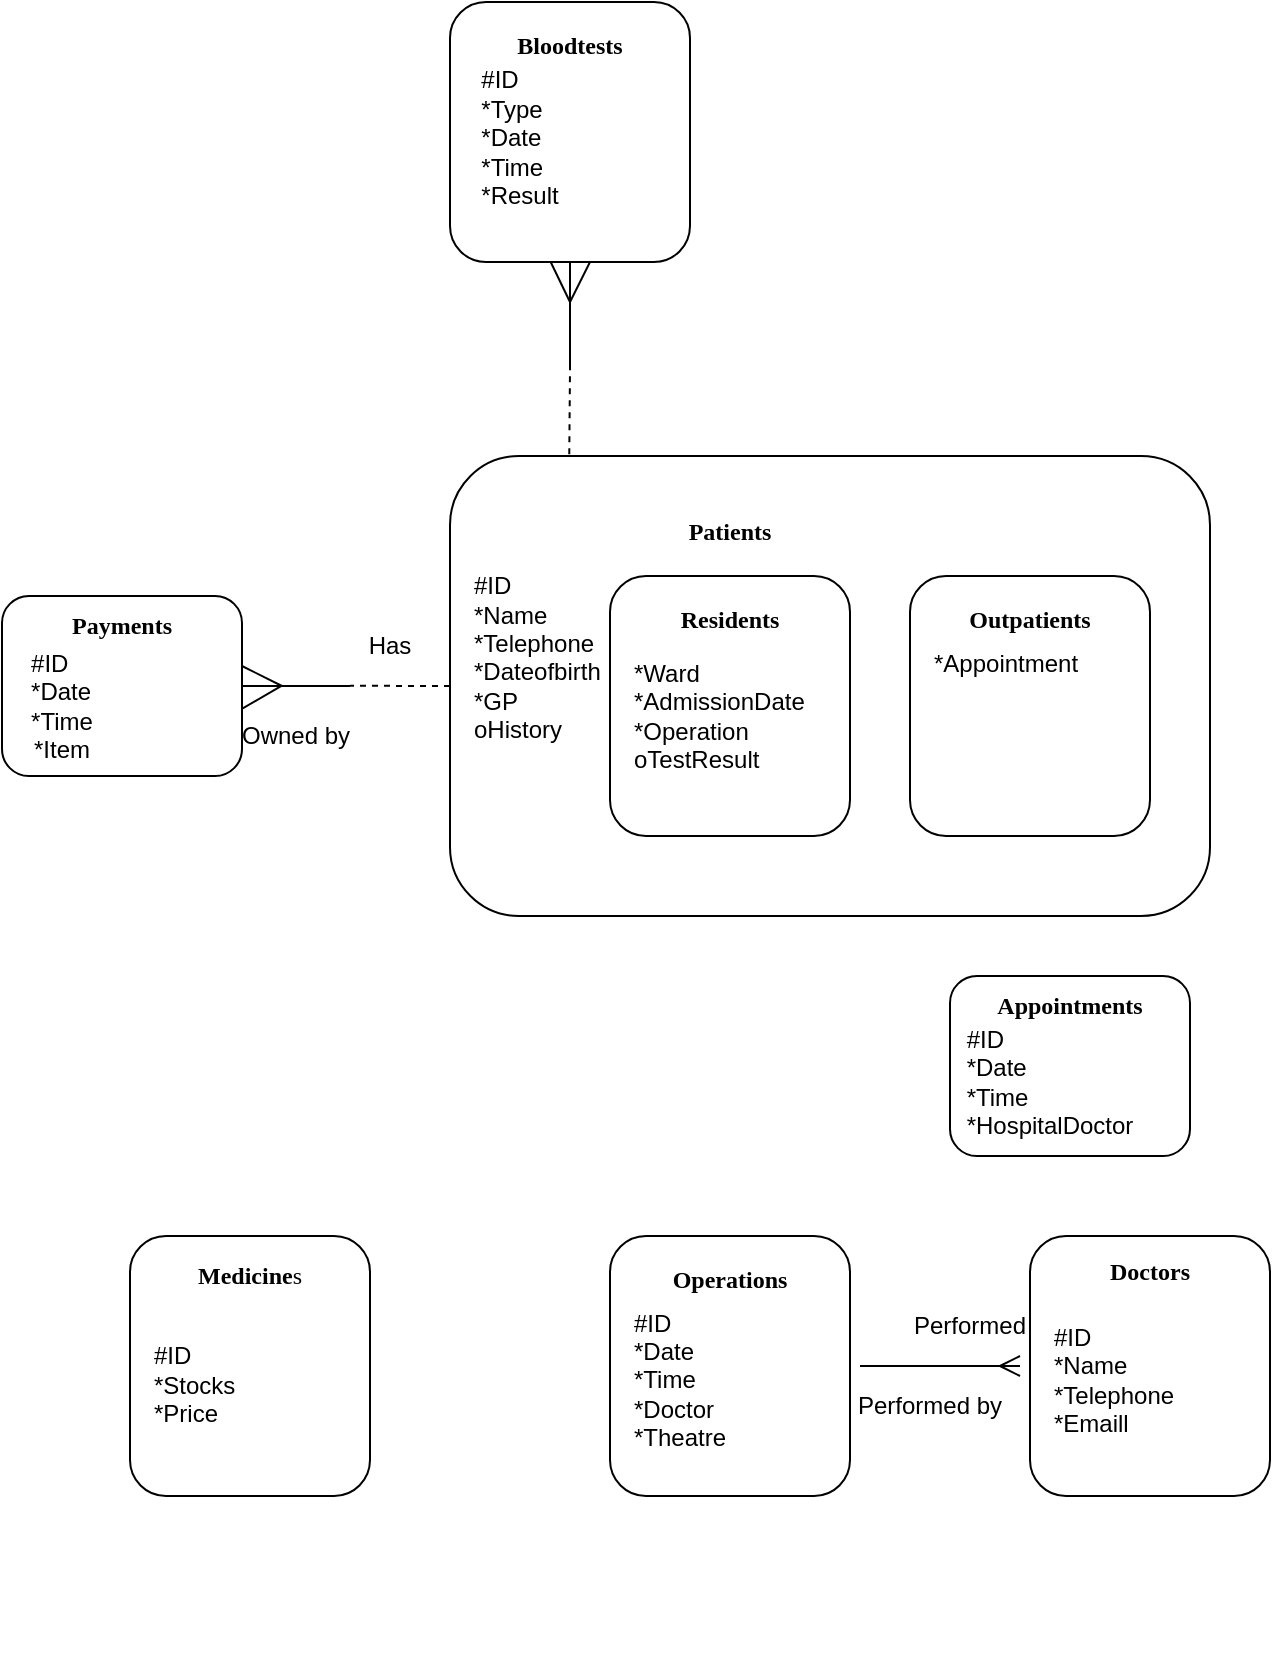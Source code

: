 <mxfile version="26.0.11">
  <diagram name="Page-1" id="4bEmmgy40c0Yq6NT1J7E">
    <mxGraphModel dx="439" dy="237" grid="1" gridSize="10" guides="1" tooltips="1" connect="1" arrows="1" fold="1" page="1" pageScale="1" pageWidth="850" pageHeight="1100" math="0" shadow="0">
      <root>
        <mxCell id="0" />
        <mxCell id="1" parent="0" />
        <mxCell id="hxfTvokO1WppnXc-I8BG-78" value="" style="group" parent="1" vertex="1" connectable="0">
          <mxGeometry x="176" y="310" width="120" height="90" as="geometry" />
        </mxCell>
        <mxCell id="hxfTvokO1WppnXc-I8BG-79" value="&lt;br&gt;&lt;br&gt;&lt;div&gt;&lt;br&gt;&lt;/div&gt;" style="rounded=1;whiteSpace=wrap;html=1;" parent="hxfTvokO1WppnXc-I8BG-78" vertex="1">
          <mxGeometry width="120" height="90" as="geometry" />
        </mxCell>
        <mxCell id="hxfTvokO1WppnXc-I8BG-80" value="&lt;font face=&quot;Times New Roman&quot;&gt;&lt;b&gt;Payments&lt;/b&gt;&lt;/font&gt;" style="text;html=1;align=center;verticalAlign=middle;whiteSpace=wrap;rounded=0;" parent="hxfTvokO1WppnXc-I8BG-78" vertex="1">
          <mxGeometry width="120" height="30" as="geometry" />
        </mxCell>
        <mxCell id="hxfTvokO1WppnXc-I8BG-81" value="&lt;div align=&quot;left&quot;&gt;#ID&lt;br&gt;&lt;/div&gt;&lt;div align=&quot;left&quot;&gt;*Date&lt;/div&gt;&lt;div align=&quot;left&quot;&gt;*Time&lt;/div&gt;*Item" style="text;html=1;align=center;verticalAlign=middle;whiteSpace=wrap;rounded=0;" parent="hxfTvokO1WppnXc-I8BG-78" vertex="1">
          <mxGeometry y="40" width="60" height="30" as="geometry" />
        </mxCell>
        <mxCell id="n5tfa-G228gNt84pr7fv-20" value="" style="group" vertex="1" connectable="0" parent="1">
          <mxGeometry x="400" y="240" width="380" height="230" as="geometry" />
        </mxCell>
        <mxCell id="hxfTvokO1WppnXc-I8BG-58" value="" style="rounded=1;whiteSpace=wrap;html=1;" parent="n5tfa-G228gNt84pr7fv-20" vertex="1">
          <mxGeometry width="380" height="230" as="geometry" />
        </mxCell>
        <mxCell id="hxfTvokO1WppnXc-I8BG-59" value="&lt;font face=&quot;Times New Roman&quot;&gt;&lt;b&gt;Patients&lt;/b&gt;&lt;/font&gt;" style="text;html=1;align=center;verticalAlign=middle;whiteSpace=wrap;rounded=0;" parent="n5tfa-G228gNt84pr7fv-20" vertex="1">
          <mxGeometry width="280" height="76.667" as="geometry" />
        </mxCell>
        <mxCell id="hxfTvokO1WppnXc-I8BG-60" value="&lt;div align=&quot;left&quot;&gt;#ID&lt;/div&gt;&lt;div align=&quot;left&quot;&gt;*Name&lt;/div&gt;&lt;div align=&quot;left&quot;&gt;*Telephone&lt;/div&gt;&lt;div align=&quot;left&quot;&gt;*Dateofbirth&lt;/div&gt;&lt;div align=&quot;left&quot;&gt;*GP&lt;/div&gt;&lt;div align=&quot;left&quot;&gt;oHistory&lt;/div&gt;&lt;div align=&quot;left&quot;&gt;&lt;br&gt;&lt;/div&gt;" style="text;html=1;align=left;verticalAlign=middle;whiteSpace=wrap;rounded=0;" parent="n5tfa-G228gNt84pr7fv-20" vertex="1">
          <mxGeometry x="10.003" y="70.0" width="140" height="76.667" as="geometry" />
        </mxCell>
        <mxCell id="n5tfa-G228gNt84pr7fv-79" value="" style="group" vertex="1" connectable="0" parent="n5tfa-G228gNt84pr7fv-20">
          <mxGeometry x="80" y="60" width="120" height="130" as="geometry" />
        </mxCell>
        <mxCell id="hxfTvokO1WppnXc-I8BG-69" value="" style="rounded=1;whiteSpace=wrap;html=1;" parent="n5tfa-G228gNt84pr7fv-79" vertex="1">
          <mxGeometry width="120" height="130" as="geometry" />
        </mxCell>
        <mxCell id="n5tfa-G228gNt84pr7fv-21" value="" style="group" vertex="1" connectable="0" parent="n5tfa-G228gNt84pr7fv-79">
          <mxGeometry width="120" height="110" as="geometry" />
        </mxCell>
        <mxCell id="hxfTvokO1WppnXc-I8BG-71" value="&lt;div align=&quot;left&quot;&gt;*Ward&lt;/div&gt;&lt;div align=&quot;left&quot;&gt;*AdmissionDate&lt;/div&gt;&lt;div align=&quot;left&quot;&gt;*Operation&lt;/div&gt;&lt;div align=&quot;left&quot;&gt;oTestResult&lt;br&gt;&lt;/div&gt;" style="text;html=1;align=left;verticalAlign=middle;whiteSpace=wrap;rounded=0;" parent="n5tfa-G228gNt84pr7fv-21" vertex="1">
          <mxGeometry x="10" y="30" width="100" height="80" as="geometry" />
        </mxCell>
        <mxCell id="hxfTvokO1WppnXc-I8BG-70" value="&lt;font face=&quot;Times New Roman&quot;&gt;&lt;b&gt;Residents&lt;/b&gt;&lt;/font&gt;" style="text;html=1;align=center;verticalAlign=middle;whiteSpace=wrap;rounded=0;" parent="n5tfa-G228gNt84pr7fv-21" vertex="1">
          <mxGeometry width="120" height="43.333" as="geometry" />
        </mxCell>
        <mxCell id="n5tfa-G228gNt84pr7fv-25" value="" style="group" vertex="1" connectable="0" parent="n5tfa-G228gNt84pr7fv-20">
          <mxGeometry x="230" y="60" width="120" height="130" as="geometry" />
        </mxCell>
        <mxCell id="hxfTvokO1WppnXc-I8BG-65" value="" style="rounded=1;whiteSpace=wrap;html=1;" parent="n5tfa-G228gNt84pr7fv-25" vertex="1">
          <mxGeometry width="120" height="130" as="geometry" />
        </mxCell>
        <mxCell id="n5tfa-G228gNt84pr7fv-24" value="" style="group" vertex="1" connectable="0" parent="n5tfa-G228gNt84pr7fv-25">
          <mxGeometry width="120" height="70" as="geometry" />
        </mxCell>
        <mxCell id="hxfTvokO1WppnXc-I8BG-66" value="&lt;font face=&quot;Times New Roman&quot;&gt;&lt;b&gt;Outpatients&lt;/b&gt;&lt;/font&gt;" style="text;html=1;align=center;verticalAlign=middle;whiteSpace=wrap;rounded=0;" parent="n5tfa-G228gNt84pr7fv-24" vertex="1">
          <mxGeometry width="120" height="43.333" as="geometry" />
        </mxCell>
        <mxCell id="n5tfa-G228gNt84pr7fv-8" value="*Appointment" style="text;whiteSpace=wrap;html=1;" vertex="1" parent="n5tfa-G228gNt84pr7fv-24">
          <mxGeometry x="10" y="30" width="60" height="40" as="geometry" />
        </mxCell>
        <mxCell id="n5tfa-G228gNt84pr7fv-23" value="" style="group" vertex="1" connectable="0" parent="1">
          <mxGeometry x="400" y="13" width="120" height="130" as="geometry" />
        </mxCell>
        <mxCell id="hxfTvokO1WppnXc-I8BG-72" value="" style="rounded=1;whiteSpace=wrap;html=1;container=1;" parent="n5tfa-G228gNt84pr7fv-23" vertex="1">
          <mxGeometry width="120" height="130" as="geometry" />
        </mxCell>
        <mxCell id="hxfTvokO1WppnXc-I8BG-74" value="&lt;div align=&quot;left&quot;&gt;#ID&lt;/div&gt;&lt;div align=&quot;left&quot;&gt;*Type&lt;/div&gt;&lt;div align=&quot;left&quot;&gt;*Date&lt;/div&gt;&lt;div align=&quot;left&quot;&gt;*Time&lt;/div&gt;&lt;div align=&quot;left&quot;&gt;*Result&lt;/div&gt;&lt;div align=&quot;left&quot;&gt;&lt;br&gt;&lt;/div&gt;" style="text;html=1;align=center;verticalAlign=middle;whiteSpace=wrap;rounded=0;" parent="hxfTvokO1WppnXc-I8BG-72" vertex="1">
          <mxGeometry x="5" y="60" width="60" height="30" as="geometry" />
        </mxCell>
        <mxCell id="-ttDfJ6nMThdbvhb9NZb-10" value="" style="group" parent="n5tfa-G228gNt84pr7fv-23" vertex="1" connectable="0">
          <mxGeometry width="120" height="90" as="geometry" />
        </mxCell>
        <mxCell id="hxfTvokO1WppnXc-I8BG-73" value="&lt;font face=&quot;Times New Roman&quot;&gt;&lt;b&gt;Bloodtests&lt;/b&gt;&lt;/font&gt;" style="text;html=1;align=center;verticalAlign=middle;whiteSpace=wrap;rounded=0;" parent="-ttDfJ6nMThdbvhb9NZb-10" vertex="1">
          <mxGeometry width="120" height="43.333" as="geometry" />
        </mxCell>
        <mxCell id="n5tfa-G228gNt84pr7fv-54" value="" style="group" vertex="1" connectable="0" parent="1">
          <mxGeometry x="296" y="345" width="54" height="20" as="geometry" />
        </mxCell>
        <mxCell id="n5tfa-G228gNt84pr7fv-37" value="" style="endArrow=none;html=1;rounded=0;" edge="1" parent="n5tfa-G228gNt84pr7fv-54">
          <mxGeometry width="50" height="50" relative="1" as="geometry">
            <mxPoint x="54" y="10" as="sourcePoint" />
            <mxPoint x="19" y="10" as="targetPoint" />
          </mxGeometry>
        </mxCell>
        <mxCell id="n5tfa-G228gNt84pr7fv-41" value="" style="endArrow=none;html=1;rounded=0;" edge="1" parent="n5tfa-G228gNt84pr7fv-54">
          <mxGeometry width="50" height="50" relative="1" as="geometry">
            <mxPoint x="20" y="10" as="sourcePoint" />
            <mxPoint y="10" as="targetPoint" />
          </mxGeometry>
        </mxCell>
        <mxCell id="n5tfa-G228gNt84pr7fv-56" value="" style="group" vertex="1" connectable="0" parent="n5tfa-G228gNt84pr7fv-54">
          <mxGeometry width="54" height="10.1" as="geometry" />
        </mxCell>
        <mxCell id="n5tfa-G228gNt84pr7fv-40" value="" style="endArrow=none;html=1;rounded=0;" edge="1" parent="n5tfa-G228gNt84pr7fv-56">
          <mxGeometry width="50" height="50" relative="1" as="geometry">
            <mxPoint x="20" y="10" as="sourcePoint" />
            <mxPoint as="targetPoint" />
          </mxGeometry>
        </mxCell>
        <mxCell id="n5tfa-G228gNt84pr7fv-55" value="" style="group" vertex="1" connectable="0" parent="n5tfa-G228gNt84pr7fv-56">
          <mxGeometry x="19.5" y="9.89" width="34.5" height="0.21" as="geometry" />
        </mxCell>
        <mxCell id="n5tfa-G228gNt84pr7fv-53" value="" style="endArrow=none;html=1;rounded=0;exitX=1.003;exitY=0.624;exitDx=0;exitDy=0;exitPerimeter=0;" edge="1" parent="n5tfa-G228gNt84pr7fv-55" source="hxfTvokO1WppnXc-I8BG-79">
          <mxGeometry width="50" height="50" relative="1" as="geometry">
            <mxPoint x="-17.5" y="10.21" as="sourcePoint" />
            <mxPoint y="0.21" as="targetPoint" />
          </mxGeometry>
        </mxCell>
        <mxCell id="n5tfa-G228gNt84pr7fv-47" value="" style="endArrow=none;html=1;rounded=0;dashed=1;exitX=0;exitY=0.5;exitDx=0;exitDy=0;" edge="1" parent="n5tfa-G228gNt84pr7fv-55" source="hxfTvokO1WppnXc-I8BG-58">
          <mxGeometry width="50" height="50" relative="1" as="geometry">
            <mxPoint x="69.5" as="sourcePoint" />
            <mxPoint x="34.5" as="targetPoint" />
          </mxGeometry>
        </mxCell>
        <mxCell id="n5tfa-G228gNt84pr7fv-69" value="Has" style="text;html=1;align=center;verticalAlign=middle;whiteSpace=wrap;rounded=0;" vertex="1" parent="1">
          <mxGeometry x="340" y="320" width="60" height="30" as="geometry" />
        </mxCell>
        <mxCell id="n5tfa-G228gNt84pr7fv-70" value="Owned by" style="text;html=1;align=center;verticalAlign=middle;whiteSpace=wrap;rounded=0;" vertex="1" parent="1">
          <mxGeometry x="293" y="365" width="60" height="30" as="geometry" />
        </mxCell>
        <mxCell id="n5tfa-G228gNt84pr7fv-80" value="" style="group" vertex="1" connectable="0" parent="1">
          <mxGeometry x="240" y="620.002" width="120" height="139.998" as="geometry" />
        </mxCell>
        <mxCell id="n5tfa-G228gNt84pr7fv-11" value="" style="rounded=1;whiteSpace=wrap;html=1;" vertex="1" parent="n5tfa-G228gNt84pr7fv-80">
          <mxGeometry y="9.998" width="120" height="130" as="geometry" />
        </mxCell>
        <mxCell id="n5tfa-G228gNt84pr7fv-22" value="" style="group" vertex="1" connectable="0" parent="n5tfa-G228gNt84pr7fv-80">
          <mxGeometry width="120" height="102.421" as="geometry" />
        </mxCell>
        <mxCell id="n5tfa-G228gNt84pr7fv-14" value="&lt;font face=&quot;Times New Roman&quot;&gt;&lt;b&gt;Medicine&lt;/b&gt;s&lt;/font&gt;" style="text;html=1;align=center;verticalAlign=middle;whiteSpace=wrap;rounded=0;" vertex="1" parent="n5tfa-G228gNt84pr7fv-22">
          <mxGeometry width="120" height="59.091" as="geometry" />
        </mxCell>
        <mxCell id="n5tfa-G228gNt84pr7fv-15" value="&lt;div&gt;&lt;br&gt;&lt;/div&gt;&lt;div&gt;#ID&lt;br&gt;&lt;/div&gt;&lt;div&gt;*Stocks&lt;/div&gt;&lt;div&gt;*Price&lt;/div&gt;" style="text;html=1;align=left;verticalAlign=middle;whiteSpace=wrap;rounded=0;" vertex="1" parent="n5tfa-G228gNt84pr7fv-22">
          <mxGeometry x="10" y="51.209" width="60" height="51.212" as="geometry" />
        </mxCell>
        <mxCell id="hxfTvokO1WppnXc-I8BG-27" value="" style="group;align=left;" parent="1" vertex="1" connectable="0">
          <mxGeometry x="480" y="630" width="120" height="210" as="geometry" />
        </mxCell>
        <mxCell id="hxfTvokO1WppnXc-I8BG-25" value="" style="rounded=1;whiteSpace=wrap;html=1;" parent="hxfTvokO1WppnXc-I8BG-27" vertex="1">
          <mxGeometry width="120" height="130" as="geometry" />
        </mxCell>
        <mxCell id="hxfTvokO1WppnXc-I8BG-26" value="&lt;font face=&quot;Times New Roman&quot;&gt;&lt;b&gt;Operations&lt;/b&gt;&lt;/font&gt;" style="text;html=1;align=center;verticalAlign=middle;whiteSpace=wrap;rounded=0;" parent="hxfTvokO1WppnXc-I8BG-27" vertex="1">
          <mxGeometry width="120" height="43.333" as="geometry" />
        </mxCell>
        <mxCell id="hxfTvokO1WppnXc-I8BG-34" value="&lt;div align=&quot;left&quot;&gt;&lt;div align=&quot;left&quot;&gt;&lt;div align=&quot;left&quot;&gt;&lt;div align=&quot;left&quot;&gt;#ID&lt;/div&gt;&lt;/div&gt;&lt;/div&gt;&lt;/div&gt;&lt;div align=&quot;left&quot;&gt;*Date&lt;/div&gt;&lt;div align=&quot;left&quot;&gt;*Time&lt;/div&gt;&lt;div align=&quot;left&quot;&gt;*Doctor&lt;/div&gt;&lt;div align=&quot;left&quot;&gt;*Theatre&lt;br&gt;&lt;/div&gt;" style="text;html=1;align=left;verticalAlign=middle;whiteSpace=wrap;rounded=0;" parent="hxfTvokO1WppnXc-I8BG-27" vertex="1">
          <mxGeometry x="10" y="49.999" width="60" height="43.333" as="geometry" />
        </mxCell>
        <mxCell id="hxfTvokO1WppnXc-I8BG-28" value="" style="group" parent="1" vertex="1" connectable="0">
          <mxGeometry x="690" y="630" width="120" height="130" as="geometry" />
        </mxCell>
        <mxCell id="-ttDfJ6nMThdbvhb9NZb-1" value="" style="group;rotation=90;" parent="hxfTvokO1WppnXc-I8BG-28" vertex="1" connectable="0">
          <mxGeometry x="-50" y="20" width="20" height="90" as="geometry" />
        </mxCell>
        <mxCell id="-ttDfJ6nMThdbvhb9NZb-2" value="" style="endArrow=none;html=1;rounded=0;" parent="-ttDfJ6nMThdbvhb9NZb-1" edge="1">
          <mxGeometry width="50" height="50" relative="1" as="geometry">
            <mxPoint x="-35" y="45" as="sourcePoint" />
            <mxPoint x="35" y="45" as="targetPoint" />
          </mxGeometry>
        </mxCell>
        <mxCell id="-ttDfJ6nMThdbvhb9NZb-3" value="" style="group;rotation=90;" parent="-ttDfJ6nMThdbvhb9NZb-1" vertex="1" connectable="0">
          <mxGeometry x="35" y="40" width="10" height="10" as="geometry" />
        </mxCell>
        <mxCell id="-ttDfJ6nMThdbvhb9NZb-4" value="" style="endArrow=none;html=1;rounded=0;" parent="-ttDfJ6nMThdbvhb9NZb-3" edge="1">
          <mxGeometry width="50" height="50" relative="1" as="geometry">
            <mxPoint y="5" as="sourcePoint" />
            <mxPoint x="10" as="targetPoint" />
          </mxGeometry>
        </mxCell>
        <mxCell id="-ttDfJ6nMThdbvhb9NZb-5" value="" style="endArrow=none;html=1;rounded=0;" parent="-ttDfJ6nMThdbvhb9NZb-3" edge="1">
          <mxGeometry width="50" height="50" relative="1" as="geometry">
            <mxPoint y="5" as="sourcePoint" />
            <mxPoint x="10" y="10" as="targetPoint" />
          </mxGeometry>
        </mxCell>
        <mxCell id="-ttDfJ6nMThdbvhb9NZb-6" value="" style="endArrow=none;html=1;rounded=0;" parent="-ttDfJ6nMThdbvhb9NZb-3" edge="1">
          <mxGeometry width="50" height="50" relative="1" as="geometry">
            <mxPoint y="5" as="sourcePoint" />
            <mxPoint x="10" y="5" as="targetPoint" />
          </mxGeometry>
        </mxCell>
        <mxCell id="n5tfa-G228gNt84pr7fv-26" value="" style="group" vertex="1" connectable="0" parent="hxfTvokO1WppnXc-I8BG-28">
          <mxGeometry y="-11.818" width="120" height="141.818" as="geometry" />
        </mxCell>
        <mxCell id="hxfTvokO1WppnXc-I8BG-29" value="" style="rounded=1;whiteSpace=wrap;html=1;" parent="n5tfa-G228gNt84pr7fv-26" vertex="1">
          <mxGeometry y="11.818" width="120" height="130" as="geometry" />
        </mxCell>
        <mxCell id="hxfTvokO1WppnXc-I8BG-30" value="&lt;b&gt;&lt;font face=&quot;Times New Roman&quot;&gt;Doctors&lt;/font&gt;&lt;/b&gt;" style="text;html=1;align=center;verticalAlign=middle;whiteSpace=wrap;rounded=0;" parent="n5tfa-G228gNt84pr7fv-26" vertex="1">
          <mxGeometry width="120" height="59.091" as="geometry" />
        </mxCell>
        <mxCell id="hxfTvokO1WppnXc-I8BG-56" value="&lt;div&gt;&lt;br&gt;&lt;/div&gt;&lt;div&gt;#ID&lt;br&gt;&lt;/div&gt;&lt;div&gt;*Name&lt;/div&gt;&lt;div&gt;*Telephone&lt;/div&gt;&lt;div&gt;*Emaill&lt;br&gt;&lt;/div&gt;" style="text;html=1;align=left;verticalAlign=middle;whiteSpace=wrap;rounded=0;" parent="n5tfa-G228gNt84pr7fv-26" vertex="1">
          <mxGeometry x="10" y="51.209" width="60" height="51.212" as="geometry" />
        </mxCell>
        <mxCell id="-ttDfJ6nMThdbvhb9NZb-12" value="Performed" style="text;html=1;align=center;verticalAlign=middle;whiteSpace=wrap;rounded=0;" parent="1" vertex="1">
          <mxGeometry x="630" y="660" width="60" height="30" as="geometry" />
        </mxCell>
        <mxCell id="-ttDfJ6nMThdbvhb9NZb-13" value="Performed by" style="text;html=1;align=center;verticalAlign=middle;whiteSpace=wrap;rounded=0;" parent="1" vertex="1">
          <mxGeometry x="600" y="700" width="80" height="30" as="geometry" />
        </mxCell>
        <mxCell id="n5tfa-G228gNt84pr7fv-85" value="" style="group" vertex="1" connectable="0" parent="1">
          <mxGeometry x="650" y="500" width="120" height="90" as="geometry" />
        </mxCell>
        <mxCell id="hxfTvokO1WppnXc-I8BG-32" value="&lt;br&gt;&lt;br&gt;&lt;div&gt;&lt;br&gt;&lt;/div&gt;" style="rounded=1;whiteSpace=wrap;html=1;" parent="n5tfa-G228gNt84pr7fv-85" vertex="1">
          <mxGeometry width="120" height="90" as="geometry" />
        </mxCell>
        <mxCell id="hxfTvokO1WppnXc-I8BG-33" value="&lt;font face=&quot;Times New Roman&quot;&gt;&lt;b&gt;Appointments&lt;/b&gt;&lt;/font&gt;" style="text;html=1;align=center;verticalAlign=middle;whiteSpace=wrap;rounded=0;" parent="n5tfa-G228gNt84pr7fv-85" vertex="1">
          <mxGeometry width="120" height="30" as="geometry" />
        </mxCell>
        <mxCell id="hxfTvokO1WppnXc-I8BG-61" value="&lt;div align=&quot;left&quot;&gt;#ID&lt;br&gt;&lt;/div&gt;&lt;div align=&quot;left&quot;&gt;*Date&lt;/div&gt;&lt;div align=&quot;left&quot;&gt;*Time&lt;/div&gt;*HospitalDoctor" style="text;html=1;align=center;verticalAlign=middle;whiteSpace=wrap;rounded=0;" parent="n5tfa-G228gNt84pr7fv-85" vertex="1">
          <mxGeometry x="20" y="35" width="60" height="35" as="geometry" />
        </mxCell>
        <mxCell id="n5tfa-G228gNt84pr7fv-90" value="" style="endArrow=none;html=1;rounded=0;" edge="1" parent="1">
          <mxGeometry width="50" height="50" relative="1" as="geometry">
            <mxPoint x="460.0" y="197" as="sourcePoint" />
            <mxPoint x="460.0" y="162" as="targetPoint" />
          </mxGeometry>
        </mxCell>
        <mxCell id="n5tfa-G228gNt84pr7fv-91" value="" style="endArrow=none;html=1;rounded=0;" edge="1" parent="1">
          <mxGeometry width="50" height="50" relative="1" as="geometry">
            <mxPoint x="460.0" y="163" as="sourcePoint" />
            <mxPoint x="460.0" y="143" as="targetPoint" />
          </mxGeometry>
        </mxCell>
        <mxCell id="n5tfa-G228gNt84pr7fv-93" value="" style="endArrow=none;html=1;rounded=0;" edge="1" parent="1">
          <mxGeometry width="50" height="50" relative="1" as="geometry">
            <mxPoint x="460.0" y="163" as="sourcePoint" />
            <mxPoint x="470.0" y="143" as="targetPoint" />
          </mxGeometry>
        </mxCell>
        <mxCell id="n5tfa-G228gNt84pr7fv-94" value="" style="group;rotation=90;" vertex="1" connectable="0" parent="1">
          <mxGeometry x="443.0" y="180" width="34.5" height="0.21" as="geometry" />
        </mxCell>
        <mxCell id="n5tfa-G228gNt84pr7fv-95" value="" style="endArrow=none;html=1;rounded=0;exitX=0.42;exitY=1.001;exitDx=0;exitDy=0;exitPerimeter=0;" edge="1" parent="n5tfa-G228gNt84pr7fv-94" source="hxfTvokO1WppnXc-I8BG-72">
          <mxGeometry width="50" height="50" relative="1" as="geometry">
            <mxPoint x="7" y="-35" as="sourcePoint" />
            <mxPoint x="17" y="-17" as="targetPoint" />
          </mxGeometry>
        </mxCell>
        <mxCell id="n5tfa-G228gNt84pr7fv-96" value="" style="endArrow=none;html=1;rounded=0;dashed=1;exitX=0.213;exitY=-0.011;exitDx=0;exitDy=0;exitPerimeter=0;" edge="1" parent="n5tfa-G228gNt84pr7fv-94" source="hxfTvokO1WppnXc-I8BG-59">
          <mxGeometry width="50" height="50" relative="1" as="geometry">
            <mxPoint x="17" y="52" as="sourcePoint" />
            <mxPoint x="17" y="17" as="targetPoint" />
          </mxGeometry>
        </mxCell>
      </root>
    </mxGraphModel>
  </diagram>
</mxfile>
